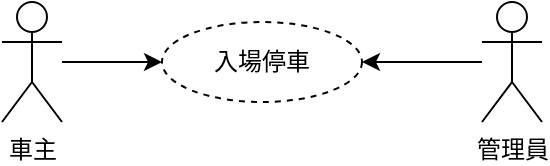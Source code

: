 <?xml version="1.0" encoding="UTF-8"?>
<mxfile version="22.1.11" type="google">
  <diagram name="第 1 页" id="sLF2xp2UE7lsVXM-KdKv">
    <mxGraphModel dx="1042" dy="569" grid="1" gridSize="10" guides="1" tooltips="1" connect="1" arrows="1" fold="1" page="1" pageScale="1" pageWidth="827" pageHeight="1169" math="0" shadow="0">
      <root>
        <mxCell id="0" />
        <mxCell id="1" parent="0" />
        <mxCell id="UjT_060HynP0TASqDiyJ-1" value="車主" style="shape=umlActor;verticalLabelPosition=bottom;verticalAlign=top;html=1;outlineConnect=0;" parent="1" vertex="1">
          <mxGeometry x="240" y="220" width="30" height="60" as="geometry" />
        </mxCell>
        <mxCell id="UjT_060HynP0TASqDiyJ-2" value="管理員" style="shape=umlActor;verticalLabelPosition=bottom;verticalAlign=top;html=1;outlineConnect=0;" parent="1" vertex="1">
          <mxGeometry x="480" y="220" width="30" height="60" as="geometry" />
        </mxCell>
        <mxCell id="UjT_060HynP0TASqDiyJ-3" value="入場停車" style="ellipse;whiteSpace=wrap;html=1;align=center;dashed=1;" parent="1" vertex="1">
          <mxGeometry x="320" y="230" width="100" height="40" as="geometry" />
        </mxCell>
        <mxCell id="UjT_060HynP0TASqDiyJ-4" value="" style="endArrow=classic;html=1;rounded=0;" parent="1" source="UjT_060HynP0TASqDiyJ-1" target="UjT_060HynP0TASqDiyJ-3" edge="1">
          <mxGeometry width="50" height="50" relative="1" as="geometry">
            <mxPoint x="390" y="260" as="sourcePoint" />
            <mxPoint x="440" y="210" as="targetPoint" />
          </mxGeometry>
        </mxCell>
        <mxCell id="UjT_060HynP0TASqDiyJ-5" value="" style="endArrow=classic;html=1;rounded=0;" parent="1" source="UjT_060HynP0TASqDiyJ-3" edge="1">
          <mxGeometry width="50" height="50" relative="1" as="geometry">
            <mxPoint x="420" y="300" as="sourcePoint" />
            <mxPoint x="420" y="250" as="targetPoint" />
          </mxGeometry>
        </mxCell>
        <mxCell id="UjT_060HynP0TASqDiyJ-11" value="" style="endArrow=classic;html=1;rounded=0;entryX=1;entryY=0.5;entryDx=0;entryDy=0;" parent="1" source="UjT_060HynP0TASqDiyJ-2" target="UjT_060HynP0TASqDiyJ-3" edge="1">
          <mxGeometry width="50" height="50" relative="1" as="geometry">
            <mxPoint x="390" y="260" as="sourcePoint" />
            <mxPoint x="440" y="210" as="targetPoint" />
          </mxGeometry>
        </mxCell>
      </root>
    </mxGraphModel>
  </diagram>
</mxfile>
